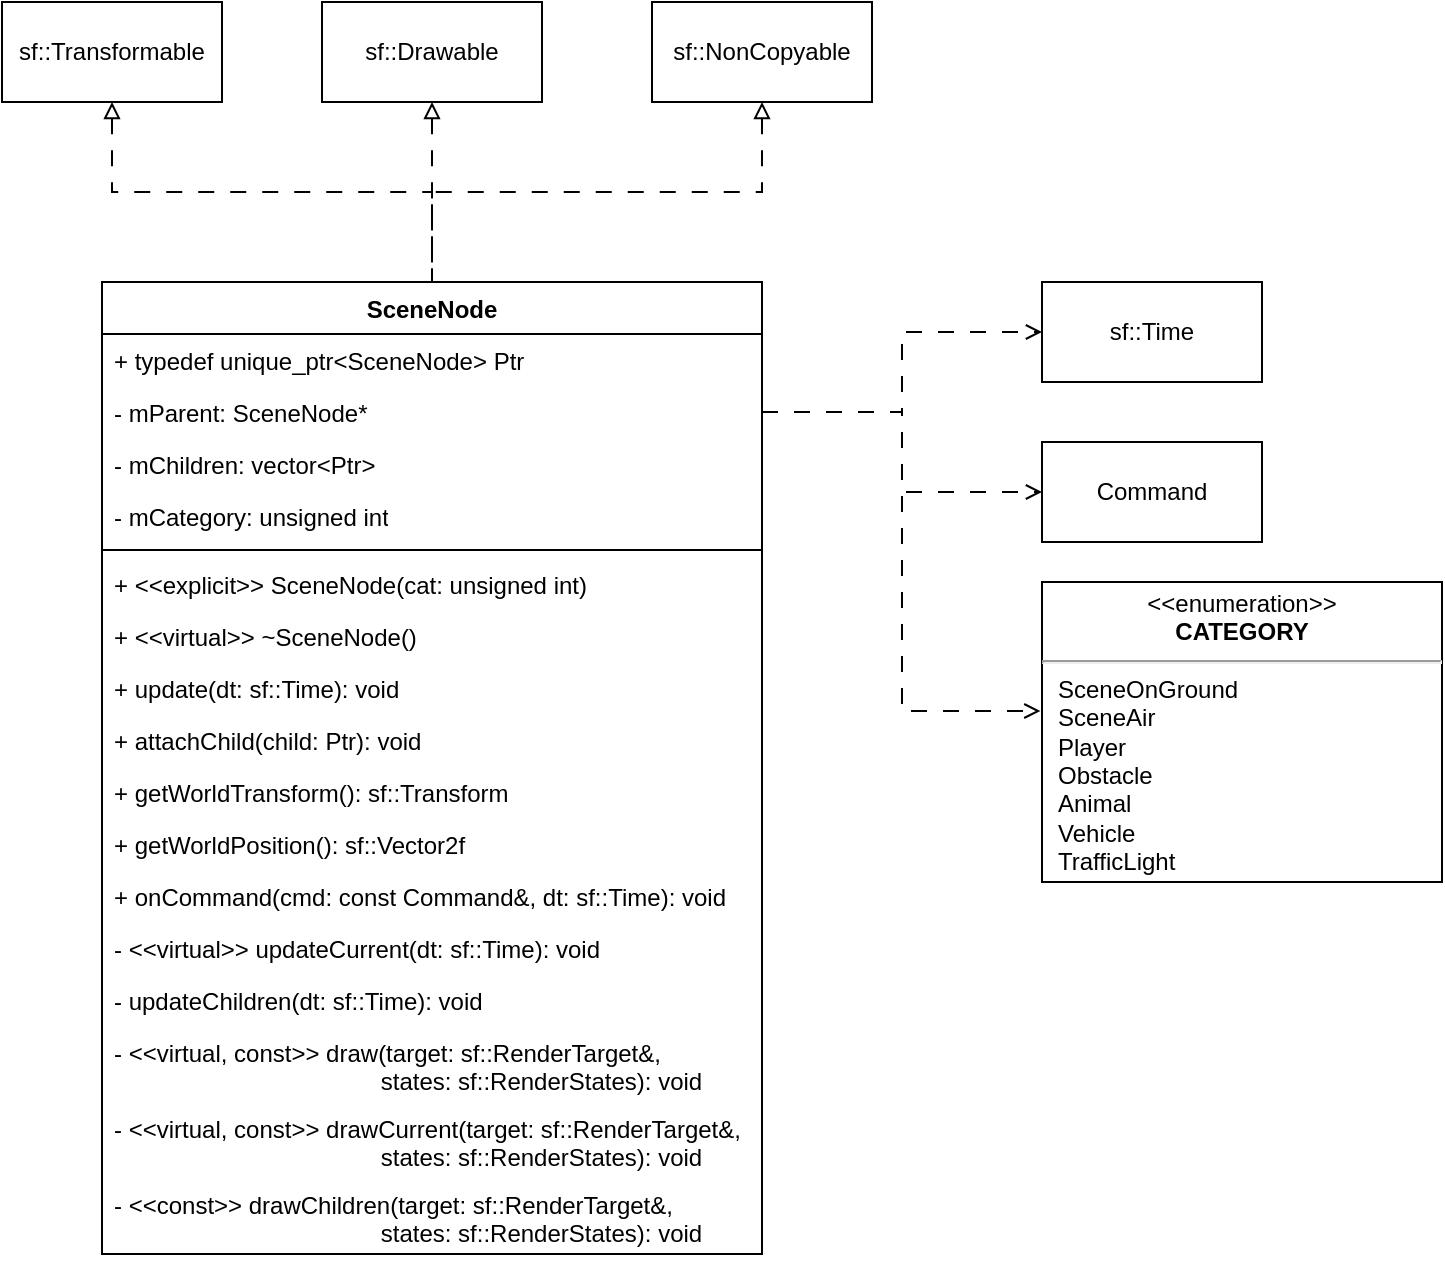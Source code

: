 <mxfile version="22.1.0" type="github">
  <diagram name="Page-1" id="MYXDUYMXQNMbcBIb65oL">
    <mxGraphModel dx="724" dy="412" grid="1" gridSize="10" guides="1" tooltips="1" connect="1" arrows="1" fold="1" page="1" pageScale="1" pageWidth="850" pageHeight="1100" math="0" shadow="0">
      <root>
        <mxCell id="0" />
        <mxCell id="1" parent="0" />
        <mxCell id="t2fxS2QMMt-w14Pt5QQU-1" value="SceneNode" style="swimlane;fontStyle=1;align=center;verticalAlign=top;childLayout=stackLayout;horizontal=1;startSize=26;horizontalStack=0;resizeParent=1;resizeParentMax=0;resizeLast=0;collapsible=1;marginBottom=0;whiteSpace=wrap;html=1;" vertex="1" parent="1">
          <mxGeometry x="150" y="230" width="330" height="486" as="geometry" />
        </mxCell>
        <mxCell id="t2fxS2QMMt-w14Pt5QQU-2" value="+ typedef unique_ptr&amp;lt;SceneNode&amp;gt; Ptr" style="text;strokeColor=none;fillColor=none;align=left;verticalAlign=top;spacingLeft=4;spacingRight=4;overflow=hidden;rotatable=0;points=[[0,0.5],[1,0.5]];portConstraint=eastwest;whiteSpace=wrap;html=1;" vertex="1" parent="t2fxS2QMMt-w14Pt5QQU-1">
          <mxGeometry y="26" width="330" height="26" as="geometry" />
        </mxCell>
        <mxCell id="t2fxS2QMMt-w14Pt5QQU-5" value="- mParent: SceneNode*" style="text;strokeColor=none;fillColor=none;align=left;verticalAlign=top;spacingLeft=4;spacingRight=4;overflow=hidden;rotatable=0;points=[[0,0.5],[1,0.5]];portConstraint=eastwest;whiteSpace=wrap;html=1;" vertex="1" parent="t2fxS2QMMt-w14Pt5QQU-1">
          <mxGeometry y="52" width="330" height="26" as="geometry" />
        </mxCell>
        <mxCell id="t2fxS2QMMt-w14Pt5QQU-9" value="- mChildren: vector&amp;lt;Ptr&amp;gt;" style="text;strokeColor=none;fillColor=none;align=left;verticalAlign=top;spacingLeft=4;spacingRight=4;overflow=hidden;rotatable=0;points=[[0,0.5],[1,0.5]];portConstraint=eastwest;whiteSpace=wrap;html=1;" vertex="1" parent="t2fxS2QMMt-w14Pt5QQU-1">
          <mxGeometry y="78" width="330" height="26" as="geometry" />
        </mxCell>
        <mxCell id="t2fxS2QMMt-w14Pt5QQU-6" value="- mCategory: unsigned int" style="text;strokeColor=none;fillColor=none;align=left;verticalAlign=top;spacingLeft=4;spacingRight=4;overflow=hidden;rotatable=0;points=[[0,0.5],[1,0.5]];portConstraint=eastwest;whiteSpace=wrap;html=1;" vertex="1" parent="t2fxS2QMMt-w14Pt5QQU-1">
          <mxGeometry y="104" width="330" height="26" as="geometry" />
        </mxCell>
        <mxCell id="t2fxS2QMMt-w14Pt5QQU-3" value="" style="line;strokeWidth=1;fillColor=none;align=left;verticalAlign=middle;spacingTop=-1;spacingLeft=3;spacingRight=3;rotatable=0;labelPosition=right;points=[];portConstraint=eastwest;strokeColor=inherit;" vertex="1" parent="t2fxS2QMMt-w14Pt5QQU-1">
          <mxGeometry y="130" width="330" height="8" as="geometry" />
        </mxCell>
        <mxCell id="t2fxS2QMMt-w14Pt5QQU-17" value="+ &amp;lt;&amp;lt;explicit&amp;gt;&amp;gt; SceneNode(cat: unsigned int)" style="text;strokeColor=none;fillColor=none;align=left;verticalAlign=top;spacingLeft=4;spacingRight=4;overflow=hidden;rotatable=0;points=[[0,0.5],[1,0.5]];portConstraint=eastwest;whiteSpace=wrap;html=1;" vertex="1" parent="t2fxS2QMMt-w14Pt5QQU-1">
          <mxGeometry y="138" width="330" height="26" as="geometry" />
        </mxCell>
        <mxCell id="t2fxS2QMMt-w14Pt5QQU-4" value="+ &amp;lt;&amp;lt;virtual&amp;gt;&amp;gt; ~SceneNode()" style="text;strokeColor=none;fillColor=none;align=left;verticalAlign=top;spacingLeft=4;spacingRight=4;overflow=hidden;rotatable=0;points=[[0,0.5],[1,0.5]];portConstraint=eastwest;whiteSpace=wrap;html=1;" vertex="1" parent="t2fxS2QMMt-w14Pt5QQU-1">
          <mxGeometry y="164" width="330" height="26" as="geometry" />
        </mxCell>
        <mxCell id="t2fxS2QMMt-w14Pt5QQU-18" value="+ update(dt: sf::Time): void" style="text;strokeColor=none;fillColor=none;align=left;verticalAlign=top;spacingLeft=4;spacingRight=4;overflow=hidden;rotatable=0;points=[[0,0.5],[1,0.5]];portConstraint=eastwest;whiteSpace=wrap;html=1;" vertex="1" parent="t2fxS2QMMt-w14Pt5QQU-1">
          <mxGeometry y="190" width="330" height="26" as="geometry" />
        </mxCell>
        <mxCell id="t2fxS2QMMt-w14Pt5QQU-19" value="+ attachChild(child: Ptr): void" style="text;strokeColor=none;fillColor=none;align=left;verticalAlign=top;spacingLeft=4;spacingRight=4;overflow=hidden;rotatable=0;points=[[0,0.5],[1,0.5]];portConstraint=eastwest;whiteSpace=wrap;html=1;" vertex="1" parent="t2fxS2QMMt-w14Pt5QQU-1">
          <mxGeometry y="216" width="330" height="26" as="geometry" />
        </mxCell>
        <mxCell id="t2fxS2QMMt-w14Pt5QQU-20" value="+ getWorldTransform(): sf::Transform" style="text;strokeColor=none;fillColor=none;align=left;verticalAlign=top;spacingLeft=4;spacingRight=4;overflow=hidden;rotatable=0;points=[[0,0.5],[1,0.5]];portConstraint=eastwest;whiteSpace=wrap;html=1;" vertex="1" parent="t2fxS2QMMt-w14Pt5QQU-1">
          <mxGeometry y="242" width="330" height="26" as="geometry" />
        </mxCell>
        <mxCell id="t2fxS2QMMt-w14Pt5QQU-21" value="+ getWorldPosition(): sf::Vector2f" style="text;strokeColor=none;fillColor=none;align=left;verticalAlign=top;spacingLeft=4;spacingRight=4;overflow=hidden;rotatable=0;points=[[0,0.5],[1,0.5]];portConstraint=eastwest;whiteSpace=wrap;html=1;" vertex="1" parent="t2fxS2QMMt-w14Pt5QQU-1">
          <mxGeometry y="268" width="330" height="26" as="geometry" />
        </mxCell>
        <mxCell id="t2fxS2QMMt-w14Pt5QQU-23" value="+ onCommand(cmd: const Command&amp;amp;, dt: sf::Time): void" style="text;strokeColor=none;fillColor=none;align=left;verticalAlign=top;spacingLeft=4;spacingRight=4;overflow=hidden;rotatable=0;points=[[0,0.5],[1,0.5]];portConstraint=eastwest;whiteSpace=wrap;html=1;" vertex="1" parent="t2fxS2QMMt-w14Pt5QQU-1">
          <mxGeometry y="294" width="330" height="26" as="geometry" />
        </mxCell>
        <mxCell id="t2fxS2QMMt-w14Pt5QQU-22" value="- &amp;lt;&amp;lt;virtual&amp;gt;&amp;gt; updateCurrent(dt: sf::Time): void" style="text;strokeColor=none;fillColor=none;align=left;verticalAlign=top;spacingLeft=4;spacingRight=4;overflow=hidden;rotatable=0;points=[[0,0.5],[1,0.5]];portConstraint=eastwest;whiteSpace=wrap;html=1;" vertex="1" parent="t2fxS2QMMt-w14Pt5QQU-1">
          <mxGeometry y="320" width="330" height="26" as="geometry" />
        </mxCell>
        <mxCell id="t2fxS2QMMt-w14Pt5QQU-28" value="- updateChildren(dt: sf::Time): void" style="text;strokeColor=none;fillColor=none;align=left;verticalAlign=top;spacingLeft=4;spacingRight=4;overflow=hidden;rotatable=0;points=[[0,0.5],[1,0.5]];portConstraint=eastwest;whiteSpace=wrap;html=1;" vertex="1" parent="t2fxS2QMMt-w14Pt5QQU-1">
          <mxGeometry y="346" width="330" height="26" as="geometry" />
        </mxCell>
        <mxCell id="t2fxS2QMMt-w14Pt5QQU-34" value="- &amp;lt;&amp;lt;virtual, const&amp;gt;&amp;gt; draw(target: sf::RenderTarget&amp;amp;, &lt;br&gt;&lt;span style=&quot;white-space: pre;&quot;&gt;&#x9;&lt;/span&gt;&lt;span style=&quot;white-space: pre;&quot;&gt;&#x9;&lt;/span&gt;&lt;span style=&quot;white-space: pre;&quot;&gt;&#x9;&lt;/span&gt;&lt;span style=&quot;white-space: pre;&quot;&gt;&#x9;&lt;span style=&quot;white-space: pre;&quot;&gt;&#x9;&lt;/span&gt;&lt;/span&gt;states: sf::RenderStates): void" style="text;strokeColor=none;fillColor=none;align=left;verticalAlign=top;spacingLeft=4;spacingRight=4;overflow=hidden;rotatable=0;points=[[0,0.5],[1,0.5]];portConstraint=eastwest;whiteSpace=wrap;html=1;" vertex="1" parent="t2fxS2QMMt-w14Pt5QQU-1">
          <mxGeometry y="372" width="330" height="38" as="geometry" />
        </mxCell>
        <mxCell id="t2fxS2QMMt-w14Pt5QQU-35" value="- &amp;lt;&amp;lt;virtual, const&amp;gt;&amp;gt; drawCurrent(target: sf::RenderTarget&amp;amp;, &lt;br&gt;&lt;span style=&quot;white-space: pre;&quot;&gt;&#x9;&lt;/span&gt;&lt;span style=&quot;white-space: pre;&quot;&gt;&#x9;&lt;/span&gt;&lt;span style=&quot;white-space: pre;&quot;&gt;&#x9;&lt;/span&gt;&lt;span style=&quot;white-space: pre;&quot;&gt;&#x9;&lt;span style=&quot;white-space: pre;&quot;&gt;&#x9;&lt;/span&gt;&lt;/span&gt;states: sf::RenderStates): void" style="text;strokeColor=none;fillColor=none;align=left;verticalAlign=top;spacingLeft=4;spacingRight=4;overflow=hidden;rotatable=0;points=[[0,0.5],[1,0.5]];portConstraint=eastwest;whiteSpace=wrap;html=1;" vertex="1" parent="t2fxS2QMMt-w14Pt5QQU-1">
          <mxGeometry y="410" width="330" height="38" as="geometry" />
        </mxCell>
        <mxCell id="t2fxS2QMMt-w14Pt5QQU-30" value="- &amp;lt;&amp;lt;const&amp;gt;&amp;gt; drawChildren(target: sf::RenderTarget&amp;amp;, &lt;br&gt;&lt;span style=&quot;white-space: pre;&quot;&gt;&#x9;&lt;/span&gt;&lt;span style=&quot;white-space: pre;&quot;&gt;&#x9;&lt;/span&gt;&lt;span style=&quot;white-space: pre;&quot;&gt;&#x9;&lt;/span&gt;&lt;span style=&quot;white-space: pre;&quot;&gt;&#x9;&lt;span style=&quot;white-space: pre;&quot;&gt;&#x9;&lt;/span&gt;&lt;/span&gt;states: sf::RenderStates): void" style="text;strokeColor=none;fillColor=none;align=left;verticalAlign=top;spacingLeft=4;spacingRight=4;overflow=hidden;rotatable=0;points=[[0,0.5],[1,0.5]];portConstraint=eastwest;whiteSpace=wrap;html=1;" vertex="1" parent="t2fxS2QMMt-w14Pt5QQU-1">
          <mxGeometry y="448" width="330" height="38" as="geometry" />
        </mxCell>
        <mxCell id="t2fxS2QMMt-w14Pt5QQU-7" value="&lt;p style=&quot;margin:0px;margin-top:4px;text-align:center;&quot;&gt;&amp;lt;&amp;lt;enumeration&amp;gt;&amp;gt;&lt;br&gt;&lt;b&gt;CATEGORY&lt;/b&gt;&lt;/p&gt;&lt;hr&gt;&lt;p style=&quot;margin:0px;margin-left:8px;text-align:left;&quot;&gt;SceneOnGround&lt;/p&gt;&lt;p style=&quot;margin:0px;margin-left:8px;text-align:left;&quot;&gt;SceneAir&lt;/p&gt;&lt;p style=&quot;margin:0px;margin-left:8px;text-align:left;&quot;&gt;Player&lt;/p&gt;&lt;p style=&quot;margin:0px;margin-left:8px;text-align:left;&quot;&gt;Obstacle&lt;/p&gt;&lt;p style=&quot;margin:0px;margin-left:8px;text-align:left;&quot;&gt;Animal&lt;/p&gt;&lt;p style=&quot;margin:0px;margin-left:8px;text-align:left;&quot;&gt;Vehicle&lt;/p&gt;&lt;p style=&quot;margin:0px;margin-left:8px;text-align:left;&quot;&gt;TrafficLight&lt;/p&gt;" style="shape=rect;html=1;overflow=fill;whiteSpace=wrap;" vertex="1" parent="1">
          <mxGeometry x="620" y="380" width="200" height="150" as="geometry" />
        </mxCell>
        <mxCell id="t2fxS2QMMt-w14Pt5QQU-8" style="edgeStyle=orthogonalEdgeStyle;rounded=0;orthogonalLoop=1;jettySize=auto;html=1;exitX=1;exitY=0.5;exitDx=0;exitDy=0;entryX=-0.004;entryY=0.43;entryDx=0;entryDy=0;entryPerimeter=0;endArrow=open;endFill=0;dashed=1;dashPattern=8 8;" edge="1" parent="1" source="t2fxS2QMMt-w14Pt5QQU-5" target="t2fxS2QMMt-w14Pt5QQU-7">
          <mxGeometry relative="1" as="geometry" />
        </mxCell>
        <mxCell id="t2fxS2QMMt-w14Pt5QQU-15" style="edgeStyle=orthogonalEdgeStyle;rounded=0;orthogonalLoop=1;jettySize=auto;html=1;exitX=0.5;exitY=1;exitDx=0;exitDy=0;entryX=0.5;entryY=0;entryDx=0;entryDy=0;endArrow=none;endFill=0;startArrow=block;startFill=0;dashed=1;dashPattern=8 8;" edge="1" parent="1" source="t2fxS2QMMt-w14Pt5QQU-11" target="t2fxS2QMMt-w14Pt5QQU-1">
          <mxGeometry relative="1" as="geometry" />
        </mxCell>
        <mxCell id="t2fxS2QMMt-w14Pt5QQU-11" value="sf::Transformable" style="html=1;whiteSpace=wrap;" vertex="1" parent="1">
          <mxGeometry x="100" y="90" width="110" height="50" as="geometry" />
        </mxCell>
        <mxCell id="t2fxS2QMMt-w14Pt5QQU-14" style="edgeStyle=orthogonalEdgeStyle;rounded=0;orthogonalLoop=1;jettySize=auto;html=1;exitX=0.5;exitY=1;exitDx=0;exitDy=0;entryX=0.5;entryY=0;entryDx=0;entryDy=0;endArrow=none;endFill=0;dashed=1;dashPattern=8 8;startArrow=block;startFill=0;" edge="1" parent="1" source="t2fxS2QMMt-w14Pt5QQU-12" target="t2fxS2QMMt-w14Pt5QQU-1">
          <mxGeometry relative="1" as="geometry" />
        </mxCell>
        <mxCell id="t2fxS2QMMt-w14Pt5QQU-12" value="sf::Drawable" style="html=1;whiteSpace=wrap;" vertex="1" parent="1">
          <mxGeometry x="260" y="90" width="110" height="50" as="geometry" />
        </mxCell>
        <mxCell id="t2fxS2QMMt-w14Pt5QQU-16" style="edgeStyle=orthogonalEdgeStyle;rounded=0;orthogonalLoop=1;jettySize=auto;html=1;exitX=0.5;exitY=1;exitDx=0;exitDy=0;entryX=0.5;entryY=0;entryDx=0;entryDy=0;endArrow=none;endFill=0;dashed=1;dashPattern=8 8;startArrow=block;startFill=0;" edge="1" parent="1" source="t2fxS2QMMt-w14Pt5QQU-13" target="t2fxS2QMMt-w14Pt5QQU-1">
          <mxGeometry relative="1" as="geometry" />
        </mxCell>
        <mxCell id="t2fxS2QMMt-w14Pt5QQU-13" value="sf::NonCopyable" style="html=1;whiteSpace=wrap;" vertex="1" parent="1">
          <mxGeometry x="425" y="90" width="110" height="50" as="geometry" />
        </mxCell>
        <mxCell id="t2fxS2QMMt-w14Pt5QQU-24" value="sf::Time" style="html=1;whiteSpace=wrap;" vertex="1" parent="1">
          <mxGeometry x="620" y="230" width="110" height="50" as="geometry" />
        </mxCell>
        <mxCell id="t2fxS2QMMt-w14Pt5QQU-25" style="edgeStyle=orthogonalEdgeStyle;rounded=0;orthogonalLoop=1;jettySize=auto;html=1;entryX=0;entryY=0.5;entryDx=0;entryDy=0;dashed=1;dashPattern=8 8;endArrow=open;endFill=0;" edge="1" parent="1" source="t2fxS2QMMt-w14Pt5QQU-5" target="t2fxS2QMMt-w14Pt5QQU-24">
          <mxGeometry relative="1" as="geometry" />
        </mxCell>
        <mxCell id="t2fxS2QMMt-w14Pt5QQU-26" value="Command" style="html=1;whiteSpace=wrap;" vertex="1" parent="1">
          <mxGeometry x="620" y="310" width="110" height="50" as="geometry" />
        </mxCell>
        <mxCell id="t2fxS2QMMt-w14Pt5QQU-27" style="edgeStyle=orthogonalEdgeStyle;rounded=0;orthogonalLoop=1;jettySize=auto;html=1;exitX=1;exitY=0.5;exitDx=0;exitDy=0;entryX=0;entryY=0.5;entryDx=0;entryDy=0;dashed=1;dashPattern=8 8;endArrow=open;endFill=0;" edge="1" parent="1" source="t2fxS2QMMt-w14Pt5QQU-5" target="t2fxS2QMMt-w14Pt5QQU-26">
          <mxGeometry relative="1" as="geometry" />
        </mxCell>
      </root>
    </mxGraphModel>
  </diagram>
</mxfile>
